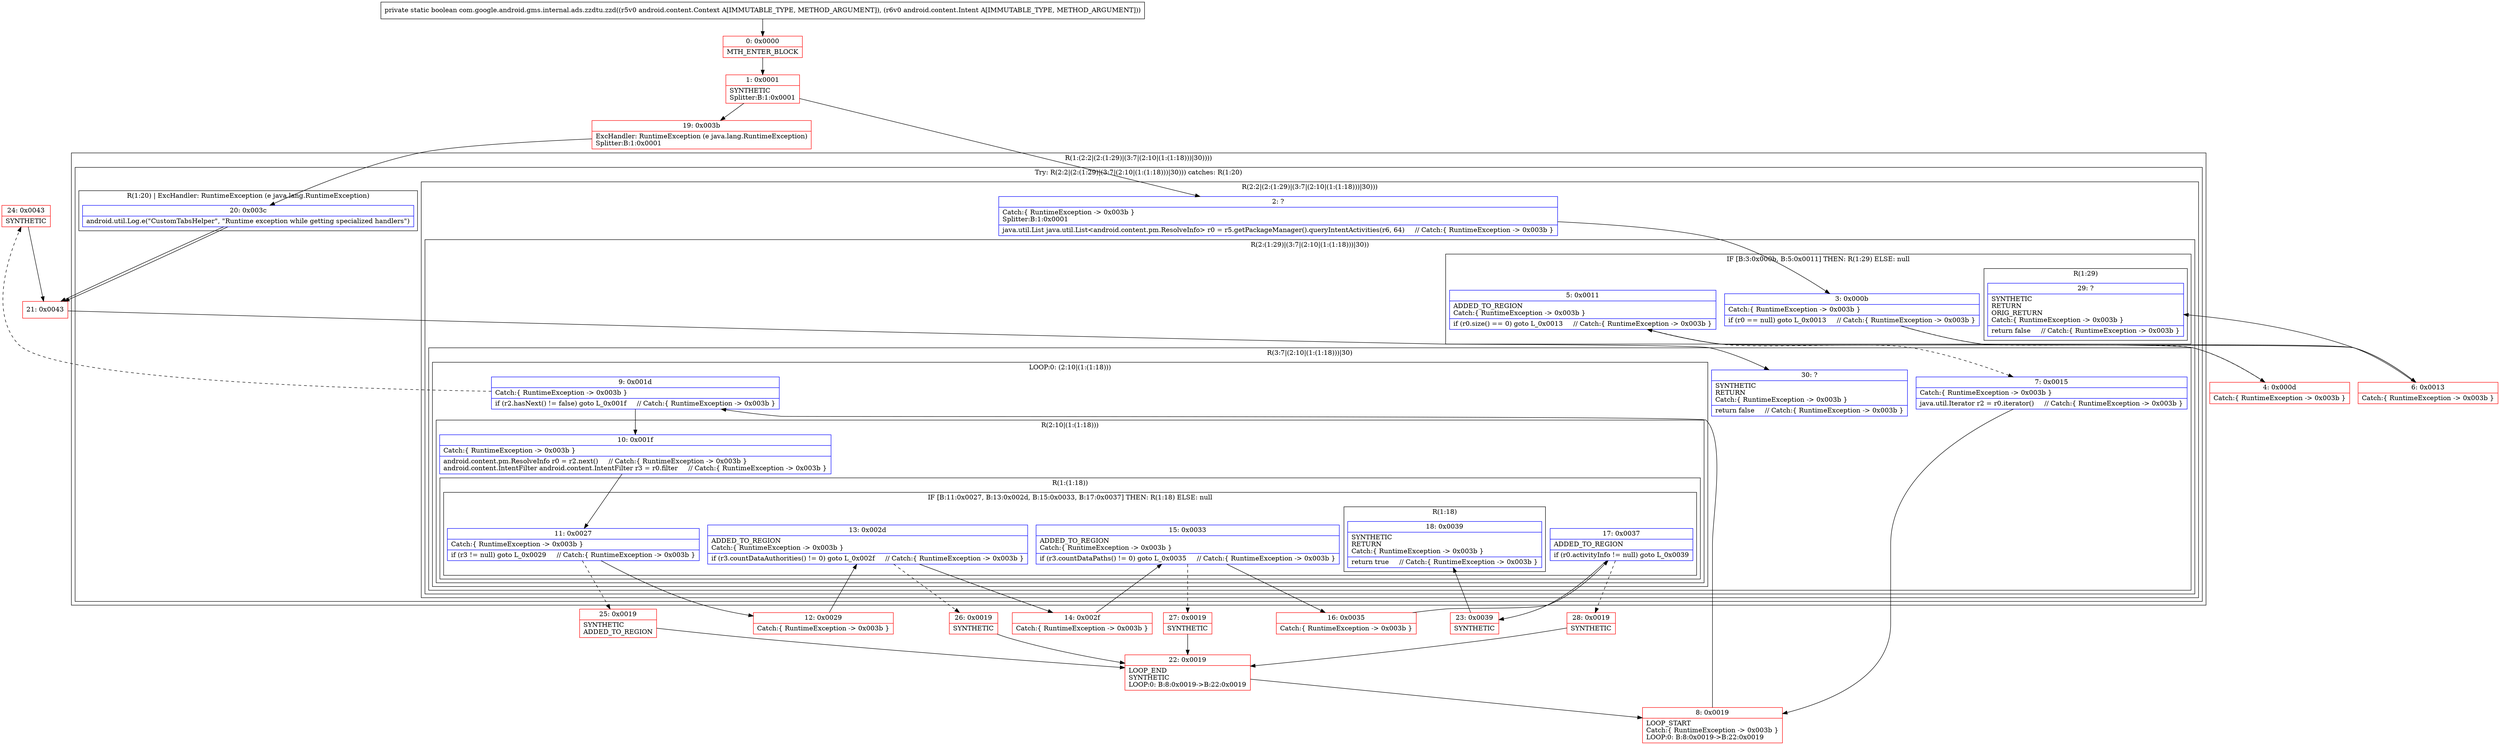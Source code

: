 digraph "CFG forcom.google.android.gms.internal.ads.zzdtu.zzd(Landroid\/content\/Context;Landroid\/content\/Intent;)Z" {
subgraph cluster_Region_1420483672 {
label = "R(1:(2:2|(2:(1:29)|(3:7|(2:10|(1:(1:18)))|30))))";
node [shape=record,color=blue];
subgraph cluster_TryCatchRegion_602575989 {
label = "Try: R(2:2|(2:(1:29)|(3:7|(2:10|(1:(1:18)))|30))) catches: R(1:20)";
node [shape=record,color=blue];
subgraph cluster_Region_195448235 {
label = "R(2:2|(2:(1:29)|(3:7|(2:10|(1:(1:18)))|30)))";
node [shape=record,color=blue];
Node_2 [shape=record,label="{2\:\ ?|Catch:\{ RuntimeException \-\> 0x003b \}\lSplitter:B:1:0x0001\l|java.util.List java.util.List\<android.content.pm.ResolveInfo\> r0 = r5.getPackageManager().queryIntentActivities(r6, 64)     \/\/ Catch:\{ RuntimeException \-\> 0x003b \}\l}"];
subgraph cluster_Region_1738652831 {
label = "R(2:(1:29)|(3:7|(2:10|(1:(1:18)))|30))";
node [shape=record,color=blue];
subgraph cluster_IfRegion_392352062 {
label = "IF [B:3:0x000b, B:5:0x0011] THEN: R(1:29) ELSE: null";
node [shape=record,color=blue];
Node_3 [shape=record,label="{3\:\ 0x000b|Catch:\{ RuntimeException \-\> 0x003b \}\l|if (r0 == null) goto L_0x0013     \/\/ Catch:\{ RuntimeException \-\> 0x003b \}\l}"];
Node_5 [shape=record,label="{5\:\ 0x0011|ADDED_TO_REGION\lCatch:\{ RuntimeException \-\> 0x003b \}\l|if (r0.size() == 0) goto L_0x0013     \/\/ Catch:\{ RuntimeException \-\> 0x003b \}\l}"];
subgraph cluster_Region_789174739 {
label = "R(1:29)";
node [shape=record,color=blue];
Node_29 [shape=record,label="{29\:\ ?|SYNTHETIC\lRETURN\lORIG_RETURN\lCatch:\{ RuntimeException \-\> 0x003b \}\l|return false     \/\/ Catch:\{ RuntimeException \-\> 0x003b \}\l}"];
}
}
subgraph cluster_Region_1356809211 {
label = "R(3:7|(2:10|(1:(1:18)))|30)";
node [shape=record,color=blue];
Node_7 [shape=record,label="{7\:\ 0x0015|Catch:\{ RuntimeException \-\> 0x003b \}\l|java.util.Iterator r2 = r0.iterator()     \/\/ Catch:\{ RuntimeException \-\> 0x003b \}\l}"];
subgraph cluster_LoopRegion_759404662 {
label = "LOOP:0: (2:10|(1:(1:18)))";
node [shape=record,color=blue];
Node_9 [shape=record,label="{9\:\ 0x001d|Catch:\{ RuntimeException \-\> 0x003b \}\l|if (r2.hasNext() != false) goto L_0x001f     \/\/ Catch:\{ RuntimeException \-\> 0x003b \}\l}"];
subgraph cluster_Region_1931357792 {
label = "R(2:10|(1:(1:18)))";
node [shape=record,color=blue];
Node_10 [shape=record,label="{10\:\ 0x001f|Catch:\{ RuntimeException \-\> 0x003b \}\l|android.content.pm.ResolveInfo r0 = r2.next()     \/\/ Catch:\{ RuntimeException \-\> 0x003b \}\landroid.content.IntentFilter android.content.IntentFilter r3 = r0.filter     \/\/ Catch:\{ RuntimeException \-\> 0x003b \}\l}"];
subgraph cluster_Region_1526593687 {
label = "R(1:(1:18))";
node [shape=record,color=blue];
subgraph cluster_IfRegion_1248657085 {
label = "IF [B:11:0x0027, B:13:0x002d, B:15:0x0033, B:17:0x0037] THEN: R(1:18) ELSE: null";
node [shape=record,color=blue];
Node_11 [shape=record,label="{11\:\ 0x0027|Catch:\{ RuntimeException \-\> 0x003b \}\l|if (r3 != null) goto L_0x0029     \/\/ Catch:\{ RuntimeException \-\> 0x003b \}\l}"];
Node_13 [shape=record,label="{13\:\ 0x002d|ADDED_TO_REGION\lCatch:\{ RuntimeException \-\> 0x003b \}\l|if (r3.countDataAuthorities() != 0) goto L_0x002f     \/\/ Catch:\{ RuntimeException \-\> 0x003b \}\l}"];
Node_15 [shape=record,label="{15\:\ 0x0033|ADDED_TO_REGION\lCatch:\{ RuntimeException \-\> 0x003b \}\l|if (r3.countDataPaths() != 0) goto L_0x0035     \/\/ Catch:\{ RuntimeException \-\> 0x003b \}\l}"];
Node_17 [shape=record,label="{17\:\ 0x0037|ADDED_TO_REGION\l|if (r0.activityInfo != null) goto L_0x0039\l}"];
subgraph cluster_Region_819130899 {
label = "R(1:18)";
node [shape=record,color=blue];
Node_18 [shape=record,label="{18\:\ 0x0039|SYNTHETIC\lRETURN\lCatch:\{ RuntimeException \-\> 0x003b \}\l|return true     \/\/ Catch:\{ RuntimeException \-\> 0x003b \}\l}"];
}
}
}
}
}
Node_30 [shape=record,label="{30\:\ ?|SYNTHETIC\lRETURN\lCatch:\{ RuntimeException \-\> 0x003b \}\l|return false     \/\/ Catch:\{ RuntimeException \-\> 0x003b \}\l}"];
}
}
}
subgraph cluster_Region_1374974619 {
label = "R(1:20) | ExcHandler: RuntimeException (e java.lang.RuntimeException)\l";
node [shape=record,color=blue];
Node_20 [shape=record,label="{20\:\ 0x003c|android.util.Log.e(\"CustomTabsHelper\", \"Runtime exception while getting specialized handlers\")\l}"];
}
}
}
subgraph cluster_Region_1374974619 {
label = "R(1:20) | ExcHandler: RuntimeException (e java.lang.RuntimeException)\l";
node [shape=record,color=blue];
Node_20 [shape=record,label="{20\:\ 0x003c|android.util.Log.e(\"CustomTabsHelper\", \"Runtime exception while getting specialized handlers\")\l}"];
}
Node_0 [shape=record,color=red,label="{0\:\ 0x0000|MTH_ENTER_BLOCK\l}"];
Node_1 [shape=record,color=red,label="{1\:\ 0x0001|SYNTHETIC\lSplitter:B:1:0x0001\l}"];
Node_4 [shape=record,color=red,label="{4\:\ 0x000d|Catch:\{ RuntimeException \-\> 0x003b \}\l}"];
Node_6 [shape=record,color=red,label="{6\:\ 0x0013|Catch:\{ RuntimeException \-\> 0x003b \}\l}"];
Node_8 [shape=record,color=red,label="{8\:\ 0x0019|LOOP_START\lCatch:\{ RuntimeException \-\> 0x003b \}\lLOOP:0: B:8:0x0019\-\>B:22:0x0019\l}"];
Node_12 [shape=record,color=red,label="{12\:\ 0x0029|Catch:\{ RuntimeException \-\> 0x003b \}\l}"];
Node_14 [shape=record,color=red,label="{14\:\ 0x002f|Catch:\{ RuntimeException \-\> 0x003b \}\l}"];
Node_16 [shape=record,color=red,label="{16\:\ 0x0035|Catch:\{ RuntimeException \-\> 0x003b \}\l}"];
Node_19 [shape=record,color=red,label="{19\:\ 0x003b|ExcHandler: RuntimeException (e java.lang.RuntimeException)\lSplitter:B:1:0x0001\l}"];
Node_21 [shape=record,color=red,label="{21\:\ 0x0043}"];
Node_22 [shape=record,color=red,label="{22\:\ 0x0019|LOOP_END\lSYNTHETIC\lLOOP:0: B:8:0x0019\-\>B:22:0x0019\l}"];
Node_23 [shape=record,color=red,label="{23\:\ 0x0039|SYNTHETIC\l}"];
Node_24 [shape=record,color=red,label="{24\:\ 0x0043|SYNTHETIC\l}"];
Node_25 [shape=record,color=red,label="{25\:\ 0x0019|SYNTHETIC\lADDED_TO_REGION\l}"];
Node_26 [shape=record,color=red,label="{26\:\ 0x0019|SYNTHETIC\l}"];
Node_27 [shape=record,color=red,label="{27\:\ 0x0019|SYNTHETIC\l}"];
Node_28 [shape=record,color=red,label="{28\:\ 0x0019|SYNTHETIC\l}"];
MethodNode[shape=record,label="{private static boolean com.google.android.gms.internal.ads.zzdtu.zzd((r5v0 android.content.Context A[IMMUTABLE_TYPE, METHOD_ARGUMENT]), (r6v0 android.content.Intent A[IMMUTABLE_TYPE, METHOD_ARGUMENT])) }"];
MethodNode -> Node_0;
Node_2 -> Node_3;
Node_3 -> Node_4[style=dashed];
Node_3 -> Node_6;
Node_5 -> Node_6;
Node_5 -> Node_7[style=dashed];
Node_7 -> Node_8;
Node_9 -> Node_10;
Node_9 -> Node_24[style=dashed];
Node_10 -> Node_11;
Node_11 -> Node_12;
Node_11 -> Node_25[style=dashed];
Node_13 -> Node_14;
Node_13 -> Node_26[style=dashed];
Node_15 -> Node_16;
Node_15 -> Node_27[style=dashed];
Node_17 -> Node_23;
Node_17 -> Node_28[style=dashed];
Node_20 -> Node_21;
Node_20 -> Node_21;
Node_0 -> Node_1;
Node_1 -> Node_2;
Node_1 -> Node_19;
Node_4 -> Node_5;
Node_6 -> Node_29;
Node_8 -> Node_9;
Node_12 -> Node_13;
Node_14 -> Node_15;
Node_16 -> Node_17;
Node_19 -> Node_20;
Node_21 -> Node_30;
Node_22 -> Node_8;
Node_23 -> Node_18;
Node_24 -> Node_21;
Node_25 -> Node_22;
Node_26 -> Node_22;
Node_27 -> Node_22;
Node_28 -> Node_22;
}

